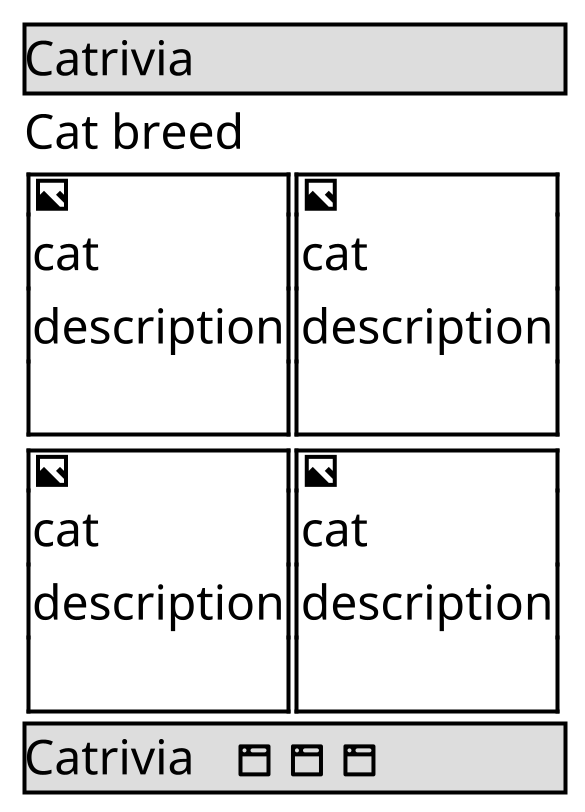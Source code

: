 @startsalt
scale 4
{
{* Catrivia }

Cat breed

{
    {+
        <&image>
        cat
        description
        .
    } |
            {+
        <&image>
        cat
        description
        .
    }
}
{
    {+
        <&image>
        cat
        description
        .
    } |
    {+
        <&image>
        cat
        description
        .
    }
}

{* Catrivia | <&browser> <&browser> <&browser> }
}
@endsalt